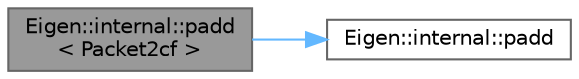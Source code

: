 digraph "Eigen::internal::padd&lt; Packet2cf &gt;"
{
 // LATEX_PDF_SIZE
  bgcolor="transparent";
  edge [fontname=Helvetica,fontsize=10,labelfontname=Helvetica,labelfontsize=10];
  node [fontname=Helvetica,fontsize=10,shape=box,height=0.2,width=0.4];
  rankdir="LR";
  Node1 [id="Node000001",label="Eigen::internal::padd\l\< Packet2cf \>",height=0.2,width=0.4,color="gray40", fillcolor="grey60", style="filled", fontcolor="black",tooltip=" "];
  Node1 -> Node2 [id="edge1_Node000001_Node000002",color="steelblue1",style="solid",tooltip=" "];
  Node2 [id="Node000002",label="Eigen::internal::padd",height=0.2,width=0.4,color="grey40", fillcolor="white", style="filled",URL="$namespace_eigen_1_1internal.html#a0f50f3baa0dcc73cd1c0baa06e5c8c13",tooltip=" "];
}
